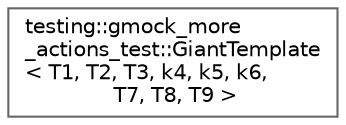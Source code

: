 digraph "Graphical Class Hierarchy"
{
 // LATEX_PDF_SIZE
  bgcolor="transparent";
  edge [fontname=Helvetica,fontsize=10,labelfontname=Helvetica,labelfontsize=10];
  node [fontname=Helvetica,fontsize=10,shape=box,height=0.2,width=0.4];
  rankdir="LR";
  Node0 [id="Node000000",label="testing::gmock_more\l_actions_test::GiantTemplate\l\< T1, T2, T3, k4, k5, k6,\l T7, T8, T9 \>",height=0.2,width=0.4,color="grey40", fillcolor="white", style="filled",URL="$structtesting_1_1gmock__more__actions__test_1_1GiantTemplate.html",tooltip=" "];
}
